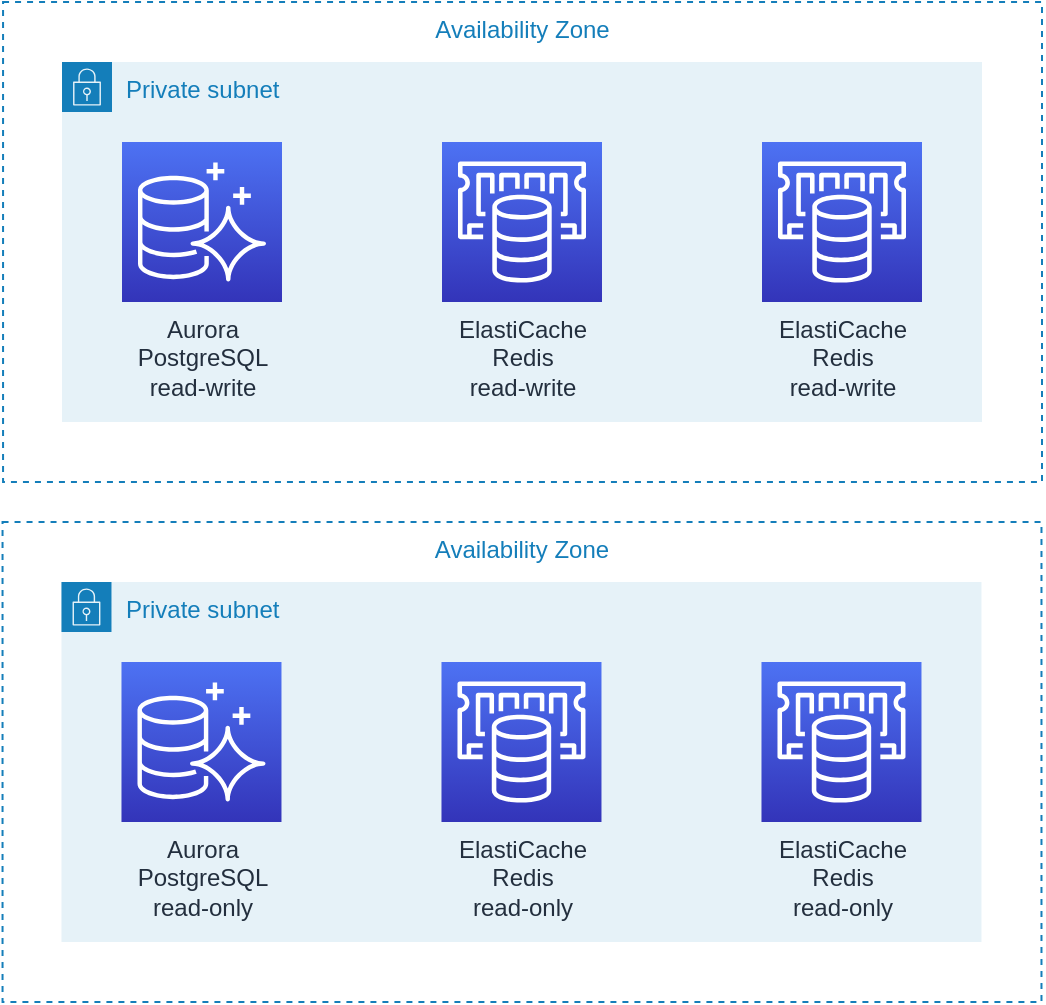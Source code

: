 <mxfile version="13.6.2" type="device"><diagram id="EGYVQjSTU_BKqKpe2UHH" name="Page-1"><mxGraphModel dx="1106" dy="1003" grid="1" gridSize="10" guides="1" tooltips="1" connect="1" arrows="1" fold="1" page="1" pageScale="1" pageWidth="1169" pageHeight="827" math="0" shadow="0"><root><mxCell id="0"/><mxCell id="1" parent="0"/><mxCell id="f0C2LUipmnDW2f9cqZ4p-1" value="Availability Zone" style="fillColor=none;strokeColor=#147EBA;dashed=1;verticalAlign=top;fontStyle=0;fontColor=#147EBA;" vertex="1" parent="1"><mxGeometry x="40.53" y="40" width="519.47" height="240" as="geometry"/></mxCell><mxCell id="f0C2LUipmnDW2f9cqZ4p-3" value="Private subnet" style="points=[[0,0],[0.25,0],[0.5,0],[0.75,0],[1,0],[1,0.25],[1,0.5],[1,0.75],[1,1],[0.75,1],[0.5,1],[0.25,1],[0,1],[0,0.75],[0,0.5],[0,0.25]];outlineConnect=0;gradientColor=none;html=1;whiteSpace=wrap;fontSize=12;fontStyle=0;shape=mxgraph.aws4.group;grIcon=mxgraph.aws4.group_security_group;grStroke=0;strokeColor=#147EBA;fillColor=#E6F2F8;verticalAlign=top;align=left;spacingLeft=30;fontColor=#147EBA;dashed=0;" vertex="1" parent="1"><mxGeometry x="70" y="70" width="460" height="180" as="geometry"/></mxCell><mxCell id="f0C2LUipmnDW2f9cqZ4p-15" value="Aurora &lt;br&gt;PostgreSQL&lt;br&gt;read-write" style="outlineConnect=0;fontColor=#232F3E;gradientColor=#4D72F3;gradientDirection=north;fillColor=#3334B9;strokeColor=#ffffff;dashed=0;verticalLabelPosition=bottom;verticalAlign=top;align=center;html=1;fontSize=12;fontStyle=0;aspect=fixed;shape=mxgraph.aws4.resourceIcon;resIcon=mxgraph.aws4.aurora;" vertex="1" parent="1"><mxGeometry x="100" y="110" width="80" height="80" as="geometry"/></mxCell><mxCell id="f0C2LUipmnDW2f9cqZ4p-17" value="ElastiCache &lt;br&gt;Redis&lt;br&gt;read-write" style="outlineConnect=0;fontColor=#232F3E;gradientColor=#4D72F3;gradientDirection=north;fillColor=#3334B9;strokeColor=#ffffff;dashed=0;verticalLabelPosition=bottom;verticalAlign=top;align=center;html=1;fontSize=12;fontStyle=0;aspect=fixed;shape=mxgraph.aws4.resourceIcon;resIcon=mxgraph.aws4.elasticache;" vertex="1" parent="1"><mxGeometry x="260" y="110" width="80" height="80" as="geometry"/></mxCell><mxCell id="f0C2LUipmnDW2f9cqZ4p-19" value="ElastiCache &lt;br&gt;Redis&lt;br&gt;read-write" style="outlineConnect=0;fontColor=#232F3E;gradientColor=#4D72F3;gradientDirection=north;fillColor=#3334B9;strokeColor=#ffffff;dashed=0;verticalLabelPosition=bottom;verticalAlign=top;align=center;html=1;fontSize=12;fontStyle=0;aspect=fixed;shape=mxgraph.aws4.resourceIcon;resIcon=mxgraph.aws4.elasticache;" vertex="1" parent="1"><mxGeometry x="420" y="110" width="80" height="80" as="geometry"/></mxCell><mxCell id="f0C2LUipmnDW2f9cqZ4p-20" value="Availability Zone" style="fillColor=none;strokeColor=#147EBA;dashed=1;verticalAlign=top;fontStyle=0;fontColor=#147EBA;" vertex="1" parent="1"><mxGeometry x="40.27" y="300" width="519.47" height="240" as="geometry"/></mxCell><mxCell id="f0C2LUipmnDW2f9cqZ4p-21" value="Private subnet" style="points=[[0,0],[0.25,0],[0.5,0],[0.75,0],[1,0],[1,0.25],[1,0.5],[1,0.75],[1,1],[0.75,1],[0.5,1],[0.25,1],[0,1],[0,0.75],[0,0.5],[0,0.25]];outlineConnect=0;gradientColor=none;html=1;whiteSpace=wrap;fontSize=12;fontStyle=0;shape=mxgraph.aws4.group;grIcon=mxgraph.aws4.group_security_group;grStroke=0;strokeColor=#147EBA;fillColor=#E6F2F8;verticalAlign=top;align=left;spacingLeft=30;fontColor=#147EBA;dashed=0;" vertex="1" parent="1"><mxGeometry x="69.74" y="330" width="460" height="180" as="geometry"/></mxCell><mxCell id="f0C2LUipmnDW2f9cqZ4p-22" value="Aurora &lt;br&gt;PostgreSQL&lt;br&gt;read-only" style="outlineConnect=0;fontColor=#232F3E;gradientColor=#4D72F3;gradientDirection=north;fillColor=#3334B9;strokeColor=#ffffff;dashed=0;verticalLabelPosition=bottom;verticalAlign=top;align=center;html=1;fontSize=12;fontStyle=0;aspect=fixed;shape=mxgraph.aws4.resourceIcon;resIcon=mxgraph.aws4.aurora;" vertex="1" parent="1"><mxGeometry x="99.74" y="370" width="80" height="80" as="geometry"/></mxCell><mxCell id="f0C2LUipmnDW2f9cqZ4p-23" value="ElastiCache &lt;br&gt;Redis&lt;br&gt;read-only" style="outlineConnect=0;fontColor=#232F3E;gradientColor=#4D72F3;gradientDirection=north;fillColor=#3334B9;strokeColor=#ffffff;dashed=0;verticalLabelPosition=bottom;verticalAlign=top;align=center;html=1;fontSize=12;fontStyle=0;aspect=fixed;shape=mxgraph.aws4.resourceIcon;resIcon=mxgraph.aws4.elasticache;" vertex="1" parent="1"><mxGeometry x="259.74" y="370" width="80" height="80" as="geometry"/></mxCell><mxCell id="f0C2LUipmnDW2f9cqZ4p-24" value="ElastiCache &lt;br&gt;Redis&lt;br&gt;read-only" style="outlineConnect=0;fontColor=#232F3E;gradientColor=#4D72F3;gradientDirection=north;fillColor=#3334B9;strokeColor=#ffffff;dashed=0;verticalLabelPosition=bottom;verticalAlign=top;align=center;html=1;fontSize=12;fontStyle=0;aspect=fixed;shape=mxgraph.aws4.resourceIcon;resIcon=mxgraph.aws4.elasticache;" vertex="1" parent="1"><mxGeometry x="419.74" y="370" width="80" height="80" as="geometry"/></mxCell></root></mxGraphModel></diagram></mxfile>
